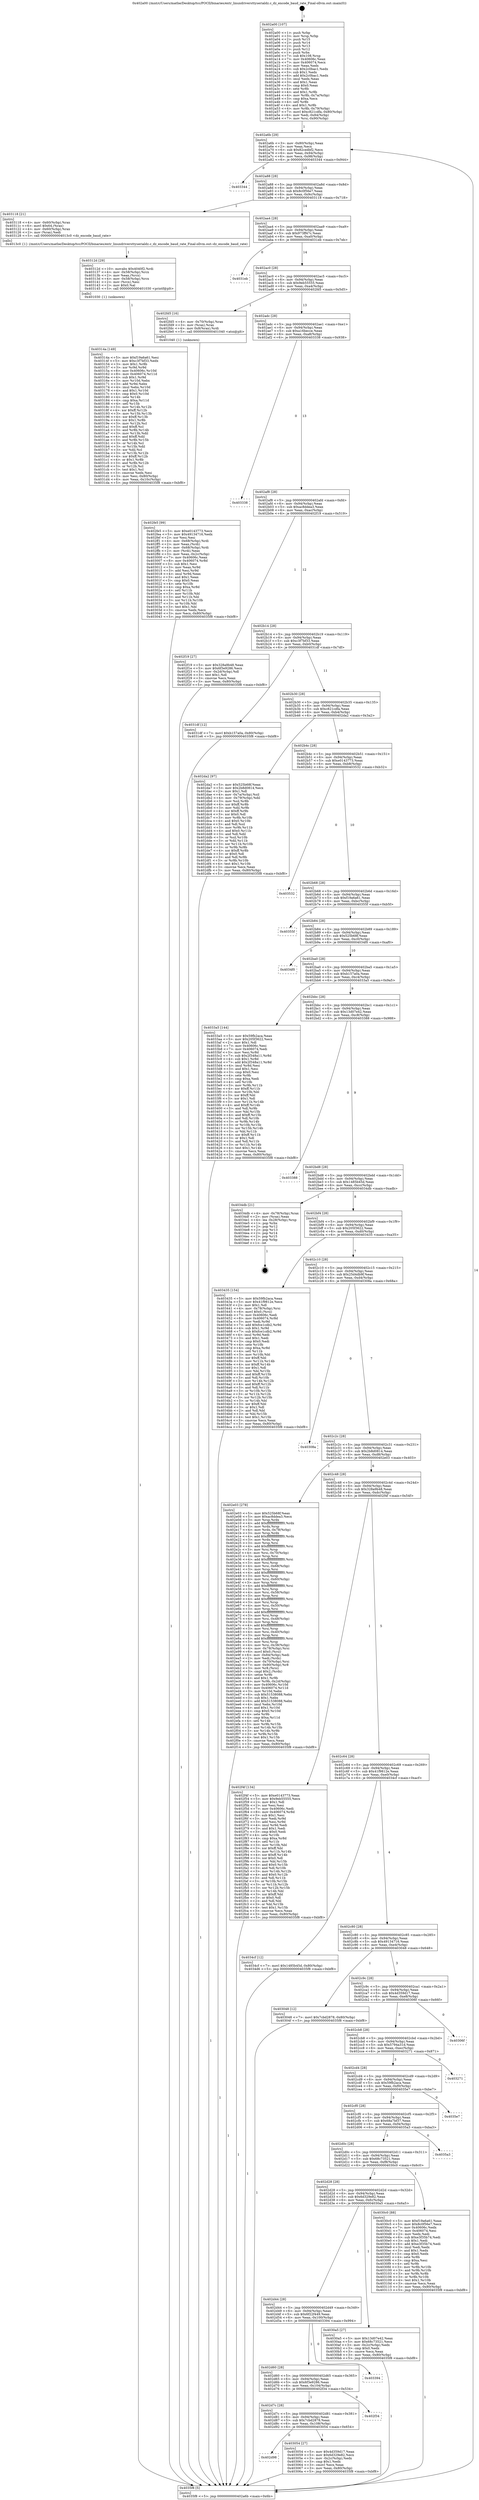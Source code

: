 digraph "0x402a00" {
  label = "0x402a00 (/mnt/c/Users/mathe/Desktop/tcc/POCII/binaries/extr_linuxdriversttyserialdz.c_dz_encode_baud_rate_Final-ollvm.out::main(0))"
  labelloc = "t"
  node[shape=record]

  Entry [label="",width=0.3,height=0.3,shape=circle,fillcolor=black,style=filled]
  "0x402a6b" [label="{
     0x402a6b [29]\l
     | [instrs]\l
     &nbsp;&nbsp;0x402a6b \<+3\>: mov -0x80(%rbp),%eax\l
     &nbsp;&nbsp;0x402a6e \<+2\>: mov %eax,%ecx\l
     &nbsp;&nbsp;0x402a70 \<+6\>: sub $0x82cedbf2,%ecx\l
     &nbsp;&nbsp;0x402a76 \<+6\>: mov %eax,-0x94(%rbp)\l
     &nbsp;&nbsp;0x402a7c \<+6\>: mov %ecx,-0x98(%rbp)\l
     &nbsp;&nbsp;0x402a82 \<+6\>: je 0000000000403344 \<main+0x944\>\l
  }"]
  "0x403344" [label="{
     0x403344\l
  }", style=dashed]
  "0x402a88" [label="{
     0x402a88 [28]\l
     | [instrs]\l
     &nbsp;&nbsp;0x402a88 \<+5\>: jmp 0000000000402a8d \<main+0x8d\>\l
     &nbsp;&nbsp;0x402a8d \<+6\>: mov -0x94(%rbp),%eax\l
     &nbsp;&nbsp;0x402a93 \<+5\>: sub $0x8c0f56e7,%eax\l
     &nbsp;&nbsp;0x402a98 \<+6\>: mov %eax,-0x9c(%rbp)\l
     &nbsp;&nbsp;0x402a9e \<+6\>: je 0000000000403118 \<main+0x718\>\l
  }"]
  Exit [label="",width=0.3,height=0.3,shape=circle,fillcolor=black,style=filled,peripheries=2]
  "0x403118" [label="{
     0x403118 [21]\l
     | [instrs]\l
     &nbsp;&nbsp;0x403118 \<+4\>: mov -0x60(%rbp),%rax\l
     &nbsp;&nbsp;0x40311c \<+6\>: movl $0x64,(%rax)\l
     &nbsp;&nbsp;0x403122 \<+4\>: mov -0x60(%rbp),%rax\l
     &nbsp;&nbsp;0x403126 \<+2\>: mov (%rax),%edi\l
     &nbsp;&nbsp;0x403128 \<+5\>: call 00000000004013c0 \<dz_encode_baud_rate\>\l
     | [calls]\l
     &nbsp;&nbsp;0x4013c0 \{1\} (/mnt/c/Users/mathe/Desktop/tcc/POCII/binaries/extr_linuxdriversttyserialdz.c_dz_encode_baud_rate_Final-ollvm.out::dz_encode_baud_rate)\l
  }"]
  "0x402aa4" [label="{
     0x402aa4 [28]\l
     | [instrs]\l
     &nbsp;&nbsp;0x402aa4 \<+5\>: jmp 0000000000402aa9 \<main+0xa9\>\l
     &nbsp;&nbsp;0x402aa9 \<+6\>: mov -0x94(%rbp),%eax\l
     &nbsp;&nbsp;0x402aaf \<+5\>: sub $0x973ff47c,%eax\l
     &nbsp;&nbsp;0x402ab4 \<+6\>: mov %eax,-0xa0(%rbp)\l
     &nbsp;&nbsp;0x402aba \<+6\>: je 00000000004031eb \<main+0x7eb\>\l
  }"]
  "0x40314a" [label="{
     0x40314a [149]\l
     | [instrs]\l
     &nbsp;&nbsp;0x40314a \<+5\>: mov $0xf19a6a61,%esi\l
     &nbsp;&nbsp;0x40314f \<+5\>: mov $0xc3f7bf33,%edx\l
     &nbsp;&nbsp;0x403154 \<+3\>: mov $0x1,%r8b\l
     &nbsp;&nbsp;0x403157 \<+3\>: xor %r9d,%r9d\l
     &nbsp;&nbsp;0x40315a \<+8\>: mov 0x40606c,%r10d\l
     &nbsp;&nbsp;0x403162 \<+8\>: mov 0x406074,%r11d\l
     &nbsp;&nbsp;0x40316a \<+4\>: sub $0x1,%r9d\l
     &nbsp;&nbsp;0x40316e \<+3\>: mov %r10d,%ebx\l
     &nbsp;&nbsp;0x403171 \<+3\>: add %r9d,%ebx\l
     &nbsp;&nbsp;0x403174 \<+4\>: imul %ebx,%r10d\l
     &nbsp;&nbsp;0x403178 \<+4\>: and $0x1,%r10d\l
     &nbsp;&nbsp;0x40317c \<+4\>: cmp $0x0,%r10d\l
     &nbsp;&nbsp;0x403180 \<+4\>: sete %r14b\l
     &nbsp;&nbsp;0x403184 \<+4\>: cmp $0xa,%r11d\l
     &nbsp;&nbsp;0x403188 \<+4\>: setl %r15b\l
     &nbsp;&nbsp;0x40318c \<+3\>: mov %r14b,%r12b\l
     &nbsp;&nbsp;0x40318f \<+4\>: xor $0xff,%r12b\l
     &nbsp;&nbsp;0x403193 \<+3\>: mov %r15b,%r13b\l
     &nbsp;&nbsp;0x403196 \<+4\>: xor $0xff,%r13b\l
     &nbsp;&nbsp;0x40319a \<+4\>: xor $0x1,%r8b\l
     &nbsp;&nbsp;0x40319e \<+3\>: mov %r12b,%cl\l
     &nbsp;&nbsp;0x4031a1 \<+3\>: and $0xff,%cl\l
     &nbsp;&nbsp;0x4031a4 \<+3\>: and %r8b,%r14b\l
     &nbsp;&nbsp;0x4031a7 \<+3\>: mov %r13b,%dil\l
     &nbsp;&nbsp;0x4031aa \<+4\>: and $0xff,%dil\l
     &nbsp;&nbsp;0x4031ae \<+3\>: and %r8b,%r15b\l
     &nbsp;&nbsp;0x4031b1 \<+3\>: or %r14b,%cl\l
     &nbsp;&nbsp;0x4031b4 \<+3\>: or %r15b,%dil\l
     &nbsp;&nbsp;0x4031b7 \<+3\>: xor %dil,%cl\l
     &nbsp;&nbsp;0x4031ba \<+3\>: or %r13b,%r12b\l
     &nbsp;&nbsp;0x4031bd \<+4\>: xor $0xff,%r12b\l
     &nbsp;&nbsp;0x4031c1 \<+4\>: or $0x1,%r8b\l
     &nbsp;&nbsp;0x4031c5 \<+3\>: and %r8b,%r12b\l
     &nbsp;&nbsp;0x4031c8 \<+3\>: or %r12b,%cl\l
     &nbsp;&nbsp;0x4031cb \<+3\>: test $0x1,%cl\l
     &nbsp;&nbsp;0x4031ce \<+3\>: cmovne %edx,%esi\l
     &nbsp;&nbsp;0x4031d1 \<+3\>: mov %esi,-0x80(%rbp)\l
     &nbsp;&nbsp;0x4031d4 \<+6\>: mov %eax,-0x10c(%rbp)\l
     &nbsp;&nbsp;0x4031da \<+5\>: jmp 00000000004035f8 \<main+0xbf8\>\l
  }"]
  "0x4031eb" [label="{
     0x4031eb\l
  }", style=dashed]
  "0x402ac0" [label="{
     0x402ac0 [28]\l
     | [instrs]\l
     &nbsp;&nbsp;0x402ac0 \<+5\>: jmp 0000000000402ac5 \<main+0xc5\>\l
     &nbsp;&nbsp;0x402ac5 \<+6\>: mov -0x94(%rbp),%eax\l
     &nbsp;&nbsp;0x402acb \<+5\>: sub $0x9eb55555,%eax\l
     &nbsp;&nbsp;0x402ad0 \<+6\>: mov %eax,-0xa4(%rbp)\l
     &nbsp;&nbsp;0x402ad6 \<+6\>: je 0000000000402fd5 \<main+0x5d5\>\l
  }"]
  "0x40312d" [label="{
     0x40312d [29]\l
     | [instrs]\l
     &nbsp;&nbsp;0x40312d \<+10\>: movabs $0x4040f2,%rdi\l
     &nbsp;&nbsp;0x403137 \<+4\>: mov -0x58(%rbp),%rcx\l
     &nbsp;&nbsp;0x40313b \<+2\>: mov %eax,(%rcx)\l
     &nbsp;&nbsp;0x40313d \<+4\>: mov -0x58(%rbp),%rcx\l
     &nbsp;&nbsp;0x403141 \<+2\>: mov (%rcx),%esi\l
     &nbsp;&nbsp;0x403143 \<+2\>: mov $0x0,%al\l
     &nbsp;&nbsp;0x403145 \<+5\>: call 0000000000401030 \<printf@plt\>\l
     | [calls]\l
     &nbsp;&nbsp;0x401030 \{1\} (unknown)\l
  }"]
  "0x402fd5" [label="{
     0x402fd5 [16]\l
     | [instrs]\l
     &nbsp;&nbsp;0x402fd5 \<+4\>: mov -0x70(%rbp),%rax\l
     &nbsp;&nbsp;0x402fd9 \<+3\>: mov (%rax),%rax\l
     &nbsp;&nbsp;0x402fdc \<+4\>: mov 0x8(%rax),%rdi\l
     &nbsp;&nbsp;0x402fe0 \<+5\>: call 0000000000401040 \<atoi@plt\>\l
     | [calls]\l
     &nbsp;&nbsp;0x401040 \{1\} (unknown)\l
  }"]
  "0x402adc" [label="{
     0x402adc [28]\l
     | [instrs]\l
     &nbsp;&nbsp;0x402adc \<+5\>: jmp 0000000000402ae1 \<main+0xe1\>\l
     &nbsp;&nbsp;0x402ae1 \<+6\>: mov -0x94(%rbp),%eax\l
     &nbsp;&nbsp;0x402ae7 \<+5\>: sub $0xa16becce,%eax\l
     &nbsp;&nbsp;0x402aec \<+6\>: mov %eax,-0xa8(%rbp)\l
     &nbsp;&nbsp;0x402af2 \<+6\>: je 0000000000403338 \<main+0x938\>\l
  }"]
  "0x402d98" [label="{
     0x402d98\l
  }", style=dashed]
  "0x403338" [label="{
     0x403338\l
  }", style=dashed]
  "0x402af8" [label="{
     0x402af8 [28]\l
     | [instrs]\l
     &nbsp;&nbsp;0x402af8 \<+5\>: jmp 0000000000402afd \<main+0xfd\>\l
     &nbsp;&nbsp;0x402afd \<+6\>: mov -0x94(%rbp),%eax\l
     &nbsp;&nbsp;0x402b03 \<+5\>: sub $0xac8ddea3,%eax\l
     &nbsp;&nbsp;0x402b08 \<+6\>: mov %eax,-0xac(%rbp)\l
     &nbsp;&nbsp;0x402b0e \<+6\>: je 0000000000402f19 \<main+0x519\>\l
  }"]
  "0x403054" [label="{
     0x403054 [27]\l
     | [instrs]\l
     &nbsp;&nbsp;0x403054 \<+5\>: mov $0x4d359d17,%eax\l
     &nbsp;&nbsp;0x403059 \<+5\>: mov $0x6d329e82,%ecx\l
     &nbsp;&nbsp;0x40305e \<+3\>: mov -0x2c(%rbp),%edx\l
     &nbsp;&nbsp;0x403061 \<+3\>: cmp $0x1,%edx\l
     &nbsp;&nbsp;0x403064 \<+3\>: cmovl %ecx,%eax\l
     &nbsp;&nbsp;0x403067 \<+3\>: mov %eax,-0x80(%rbp)\l
     &nbsp;&nbsp;0x40306a \<+5\>: jmp 00000000004035f8 \<main+0xbf8\>\l
  }"]
  "0x402f19" [label="{
     0x402f19 [27]\l
     | [instrs]\l
     &nbsp;&nbsp;0x402f19 \<+5\>: mov $0x328a9b48,%eax\l
     &nbsp;&nbsp;0x402f1e \<+5\>: mov $0x6f3e9286,%ecx\l
     &nbsp;&nbsp;0x402f23 \<+3\>: mov -0x2d(%rbp),%dl\l
     &nbsp;&nbsp;0x402f26 \<+3\>: test $0x1,%dl\l
     &nbsp;&nbsp;0x402f29 \<+3\>: cmovne %ecx,%eax\l
     &nbsp;&nbsp;0x402f2c \<+3\>: mov %eax,-0x80(%rbp)\l
     &nbsp;&nbsp;0x402f2f \<+5\>: jmp 00000000004035f8 \<main+0xbf8\>\l
  }"]
  "0x402b14" [label="{
     0x402b14 [28]\l
     | [instrs]\l
     &nbsp;&nbsp;0x402b14 \<+5\>: jmp 0000000000402b19 \<main+0x119\>\l
     &nbsp;&nbsp;0x402b19 \<+6\>: mov -0x94(%rbp),%eax\l
     &nbsp;&nbsp;0x402b1f \<+5\>: sub $0xc3f7bf33,%eax\l
     &nbsp;&nbsp;0x402b24 \<+6\>: mov %eax,-0xb0(%rbp)\l
     &nbsp;&nbsp;0x402b2a \<+6\>: je 00000000004031df \<main+0x7df\>\l
  }"]
  "0x402d7c" [label="{
     0x402d7c [28]\l
     | [instrs]\l
     &nbsp;&nbsp;0x402d7c \<+5\>: jmp 0000000000402d81 \<main+0x381\>\l
     &nbsp;&nbsp;0x402d81 \<+6\>: mov -0x94(%rbp),%eax\l
     &nbsp;&nbsp;0x402d87 \<+5\>: sub $0x7cbd2878,%eax\l
     &nbsp;&nbsp;0x402d8c \<+6\>: mov %eax,-0x108(%rbp)\l
     &nbsp;&nbsp;0x402d92 \<+6\>: je 0000000000403054 \<main+0x654\>\l
  }"]
  "0x4031df" [label="{
     0x4031df [12]\l
     | [instrs]\l
     &nbsp;&nbsp;0x4031df \<+7\>: movl $0xb157a0a,-0x80(%rbp)\l
     &nbsp;&nbsp;0x4031e6 \<+5\>: jmp 00000000004035f8 \<main+0xbf8\>\l
  }"]
  "0x402b30" [label="{
     0x402b30 [28]\l
     | [instrs]\l
     &nbsp;&nbsp;0x402b30 \<+5\>: jmp 0000000000402b35 \<main+0x135\>\l
     &nbsp;&nbsp;0x402b35 \<+6\>: mov -0x94(%rbp),%eax\l
     &nbsp;&nbsp;0x402b3b \<+5\>: sub $0xc821cdfa,%eax\l
     &nbsp;&nbsp;0x402b40 \<+6\>: mov %eax,-0xb4(%rbp)\l
     &nbsp;&nbsp;0x402b46 \<+6\>: je 0000000000402da2 \<main+0x3a2\>\l
  }"]
  "0x402f34" [label="{
     0x402f34\l
  }", style=dashed]
  "0x402da2" [label="{
     0x402da2 [97]\l
     | [instrs]\l
     &nbsp;&nbsp;0x402da2 \<+5\>: mov $0x525b68f,%eax\l
     &nbsp;&nbsp;0x402da7 \<+5\>: mov $0x2b8d0814,%ecx\l
     &nbsp;&nbsp;0x402dac \<+2\>: mov $0x1,%dl\l
     &nbsp;&nbsp;0x402dae \<+4\>: mov -0x7a(%rbp),%sil\l
     &nbsp;&nbsp;0x402db2 \<+4\>: mov -0x79(%rbp),%dil\l
     &nbsp;&nbsp;0x402db6 \<+3\>: mov %sil,%r8b\l
     &nbsp;&nbsp;0x402db9 \<+4\>: xor $0xff,%r8b\l
     &nbsp;&nbsp;0x402dbd \<+3\>: mov %dil,%r9b\l
     &nbsp;&nbsp;0x402dc0 \<+4\>: xor $0xff,%r9b\l
     &nbsp;&nbsp;0x402dc4 \<+3\>: xor $0x0,%dl\l
     &nbsp;&nbsp;0x402dc7 \<+3\>: mov %r8b,%r10b\l
     &nbsp;&nbsp;0x402dca \<+4\>: and $0x0,%r10b\l
     &nbsp;&nbsp;0x402dce \<+3\>: and %dl,%sil\l
     &nbsp;&nbsp;0x402dd1 \<+3\>: mov %r9b,%r11b\l
     &nbsp;&nbsp;0x402dd4 \<+4\>: and $0x0,%r11b\l
     &nbsp;&nbsp;0x402dd8 \<+3\>: and %dl,%dil\l
     &nbsp;&nbsp;0x402ddb \<+3\>: or %sil,%r10b\l
     &nbsp;&nbsp;0x402dde \<+3\>: or %dil,%r11b\l
     &nbsp;&nbsp;0x402de1 \<+3\>: xor %r11b,%r10b\l
     &nbsp;&nbsp;0x402de4 \<+3\>: or %r9b,%r8b\l
     &nbsp;&nbsp;0x402de7 \<+4\>: xor $0xff,%r8b\l
     &nbsp;&nbsp;0x402deb \<+3\>: or $0x0,%dl\l
     &nbsp;&nbsp;0x402dee \<+3\>: and %dl,%r8b\l
     &nbsp;&nbsp;0x402df1 \<+3\>: or %r8b,%r10b\l
     &nbsp;&nbsp;0x402df4 \<+4\>: test $0x1,%r10b\l
     &nbsp;&nbsp;0x402df8 \<+3\>: cmovne %ecx,%eax\l
     &nbsp;&nbsp;0x402dfb \<+3\>: mov %eax,-0x80(%rbp)\l
     &nbsp;&nbsp;0x402dfe \<+5\>: jmp 00000000004035f8 \<main+0xbf8\>\l
  }"]
  "0x402b4c" [label="{
     0x402b4c [28]\l
     | [instrs]\l
     &nbsp;&nbsp;0x402b4c \<+5\>: jmp 0000000000402b51 \<main+0x151\>\l
     &nbsp;&nbsp;0x402b51 \<+6\>: mov -0x94(%rbp),%eax\l
     &nbsp;&nbsp;0x402b57 \<+5\>: sub $0xe0143773,%eax\l
     &nbsp;&nbsp;0x402b5c \<+6\>: mov %eax,-0xb8(%rbp)\l
     &nbsp;&nbsp;0x402b62 \<+6\>: je 0000000000403532 \<main+0xb32\>\l
  }"]
  "0x4035f8" [label="{
     0x4035f8 [5]\l
     | [instrs]\l
     &nbsp;&nbsp;0x4035f8 \<+5\>: jmp 0000000000402a6b \<main+0x6b\>\l
  }"]
  "0x402a00" [label="{
     0x402a00 [107]\l
     | [instrs]\l
     &nbsp;&nbsp;0x402a00 \<+1\>: push %rbp\l
     &nbsp;&nbsp;0x402a01 \<+3\>: mov %rsp,%rbp\l
     &nbsp;&nbsp;0x402a04 \<+2\>: push %r15\l
     &nbsp;&nbsp;0x402a06 \<+2\>: push %r14\l
     &nbsp;&nbsp;0x402a08 \<+2\>: push %r13\l
     &nbsp;&nbsp;0x402a0a \<+2\>: push %r12\l
     &nbsp;&nbsp;0x402a0c \<+1\>: push %rbx\l
     &nbsp;&nbsp;0x402a0d \<+7\>: sub $0x108,%rsp\l
     &nbsp;&nbsp;0x402a14 \<+7\>: mov 0x40606c,%eax\l
     &nbsp;&nbsp;0x402a1b \<+7\>: mov 0x406074,%ecx\l
     &nbsp;&nbsp;0x402a22 \<+2\>: mov %eax,%edx\l
     &nbsp;&nbsp;0x402a24 \<+6\>: sub $0x2c0bac1,%edx\l
     &nbsp;&nbsp;0x402a2a \<+3\>: sub $0x1,%edx\l
     &nbsp;&nbsp;0x402a2d \<+6\>: add $0x2c0bac1,%edx\l
     &nbsp;&nbsp;0x402a33 \<+3\>: imul %edx,%eax\l
     &nbsp;&nbsp;0x402a36 \<+3\>: and $0x1,%eax\l
     &nbsp;&nbsp;0x402a39 \<+3\>: cmp $0x0,%eax\l
     &nbsp;&nbsp;0x402a3c \<+4\>: sete %r8b\l
     &nbsp;&nbsp;0x402a40 \<+4\>: and $0x1,%r8b\l
     &nbsp;&nbsp;0x402a44 \<+4\>: mov %r8b,-0x7a(%rbp)\l
     &nbsp;&nbsp;0x402a48 \<+3\>: cmp $0xa,%ecx\l
     &nbsp;&nbsp;0x402a4b \<+4\>: setl %r8b\l
     &nbsp;&nbsp;0x402a4f \<+4\>: and $0x1,%r8b\l
     &nbsp;&nbsp;0x402a53 \<+4\>: mov %r8b,-0x79(%rbp)\l
     &nbsp;&nbsp;0x402a57 \<+7\>: movl $0xc821cdfa,-0x80(%rbp)\l
     &nbsp;&nbsp;0x402a5e \<+6\>: mov %edi,-0x84(%rbp)\l
     &nbsp;&nbsp;0x402a64 \<+7\>: mov %rsi,-0x90(%rbp)\l
  }"]
  "0x402d60" [label="{
     0x402d60 [28]\l
     | [instrs]\l
     &nbsp;&nbsp;0x402d60 \<+5\>: jmp 0000000000402d65 \<main+0x365\>\l
     &nbsp;&nbsp;0x402d65 \<+6\>: mov -0x94(%rbp),%eax\l
     &nbsp;&nbsp;0x402d6b \<+5\>: sub $0x6f3e9286,%eax\l
     &nbsp;&nbsp;0x402d70 \<+6\>: mov %eax,-0x104(%rbp)\l
     &nbsp;&nbsp;0x402d76 \<+6\>: je 0000000000402f34 \<main+0x534\>\l
  }"]
  "0x403532" [label="{
     0x403532\l
  }", style=dashed]
  "0x402b68" [label="{
     0x402b68 [28]\l
     | [instrs]\l
     &nbsp;&nbsp;0x402b68 \<+5\>: jmp 0000000000402b6d \<main+0x16d\>\l
     &nbsp;&nbsp;0x402b6d \<+6\>: mov -0x94(%rbp),%eax\l
     &nbsp;&nbsp;0x402b73 \<+5\>: sub $0xf19a6a61,%eax\l
     &nbsp;&nbsp;0x402b78 \<+6\>: mov %eax,-0xbc(%rbp)\l
     &nbsp;&nbsp;0x402b7e \<+6\>: je 000000000040355f \<main+0xb5f\>\l
  }"]
  "0x403394" [label="{
     0x403394\l
  }", style=dashed]
  "0x40355f" [label="{
     0x40355f\l
  }", style=dashed]
  "0x402b84" [label="{
     0x402b84 [28]\l
     | [instrs]\l
     &nbsp;&nbsp;0x402b84 \<+5\>: jmp 0000000000402b89 \<main+0x189\>\l
     &nbsp;&nbsp;0x402b89 \<+6\>: mov -0x94(%rbp),%eax\l
     &nbsp;&nbsp;0x402b8f \<+5\>: sub $0x525b68f,%eax\l
     &nbsp;&nbsp;0x402b94 \<+6\>: mov %eax,-0xc0(%rbp)\l
     &nbsp;&nbsp;0x402b9a \<+6\>: je 00000000004034f0 \<main+0xaf0\>\l
  }"]
  "0x402d44" [label="{
     0x402d44 [28]\l
     | [instrs]\l
     &nbsp;&nbsp;0x402d44 \<+5\>: jmp 0000000000402d49 \<main+0x349\>\l
     &nbsp;&nbsp;0x402d49 \<+6\>: mov -0x94(%rbp),%eax\l
     &nbsp;&nbsp;0x402d4f \<+5\>: sub $0x6f22f449,%eax\l
     &nbsp;&nbsp;0x402d54 \<+6\>: mov %eax,-0x100(%rbp)\l
     &nbsp;&nbsp;0x402d5a \<+6\>: je 0000000000403394 \<main+0x994\>\l
  }"]
  "0x4034f0" [label="{
     0x4034f0\l
  }", style=dashed]
  "0x402ba0" [label="{
     0x402ba0 [28]\l
     | [instrs]\l
     &nbsp;&nbsp;0x402ba0 \<+5\>: jmp 0000000000402ba5 \<main+0x1a5\>\l
     &nbsp;&nbsp;0x402ba5 \<+6\>: mov -0x94(%rbp),%eax\l
     &nbsp;&nbsp;0x402bab \<+5\>: sub $0xb157a0a,%eax\l
     &nbsp;&nbsp;0x402bb0 \<+6\>: mov %eax,-0xc4(%rbp)\l
     &nbsp;&nbsp;0x402bb6 \<+6\>: je 00000000004033a5 \<main+0x9a5\>\l
  }"]
  "0x4030a5" [label="{
     0x4030a5 [27]\l
     | [instrs]\l
     &nbsp;&nbsp;0x4030a5 \<+5\>: mov $0x13d07e42,%eax\l
     &nbsp;&nbsp;0x4030aa \<+5\>: mov $0x68c73521,%ecx\l
     &nbsp;&nbsp;0x4030af \<+3\>: mov -0x2c(%rbp),%edx\l
     &nbsp;&nbsp;0x4030b2 \<+3\>: cmp $0x0,%edx\l
     &nbsp;&nbsp;0x4030b5 \<+3\>: cmove %ecx,%eax\l
     &nbsp;&nbsp;0x4030b8 \<+3\>: mov %eax,-0x80(%rbp)\l
     &nbsp;&nbsp;0x4030bb \<+5\>: jmp 00000000004035f8 \<main+0xbf8\>\l
  }"]
  "0x4033a5" [label="{
     0x4033a5 [144]\l
     | [instrs]\l
     &nbsp;&nbsp;0x4033a5 \<+5\>: mov $0x59fb2aca,%eax\l
     &nbsp;&nbsp;0x4033aa \<+5\>: mov $0x205f3622,%ecx\l
     &nbsp;&nbsp;0x4033af \<+2\>: mov $0x1,%dl\l
     &nbsp;&nbsp;0x4033b1 \<+7\>: mov 0x40606c,%esi\l
     &nbsp;&nbsp;0x4033b8 \<+7\>: mov 0x406074,%edi\l
     &nbsp;&nbsp;0x4033bf \<+3\>: mov %esi,%r8d\l
     &nbsp;&nbsp;0x4033c2 \<+7\>: sub $0x2f348a11,%r8d\l
     &nbsp;&nbsp;0x4033c9 \<+4\>: sub $0x1,%r8d\l
     &nbsp;&nbsp;0x4033cd \<+7\>: add $0x2f348a11,%r8d\l
     &nbsp;&nbsp;0x4033d4 \<+4\>: imul %r8d,%esi\l
     &nbsp;&nbsp;0x4033d8 \<+3\>: and $0x1,%esi\l
     &nbsp;&nbsp;0x4033db \<+3\>: cmp $0x0,%esi\l
     &nbsp;&nbsp;0x4033de \<+4\>: sete %r9b\l
     &nbsp;&nbsp;0x4033e2 \<+3\>: cmp $0xa,%edi\l
     &nbsp;&nbsp;0x4033e5 \<+4\>: setl %r10b\l
     &nbsp;&nbsp;0x4033e9 \<+3\>: mov %r9b,%r11b\l
     &nbsp;&nbsp;0x4033ec \<+4\>: xor $0xff,%r11b\l
     &nbsp;&nbsp;0x4033f0 \<+3\>: mov %r10b,%bl\l
     &nbsp;&nbsp;0x4033f3 \<+3\>: xor $0xff,%bl\l
     &nbsp;&nbsp;0x4033f6 \<+3\>: xor $0x1,%dl\l
     &nbsp;&nbsp;0x4033f9 \<+3\>: mov %r11b,%r14b\l
     &nbsp;&nbsp;0x4033fc \<+4\>: and $0xff,%r14b\l
     &nbsp;&nbsp;0x403400 \<+3\>: and %dl,%r9b\l
     &nbsp;&nbsp;0x403403 \<+3\>: mov %bl,%r15b\l
     &nbsp;&nbsp;0x403406 \<+4\>: and $0xff,%r15b\l
     &nbsp;&nbsp;0x40340a \<+3\>: and %dl,%r10b\l
     &nbsp;&nbsp;0x40340d \<+3\>: or %r9b,%r14b\l
     &nbsp;&nbsp;0x403410 \<+3\>: or %r10b,%r15b\l
     &nbsp;&nbsp;0x403413 \<+3\>: xor %r15b,%r14b\l
     &nbsp;&nbsp;0x403416 \<+3\>: or %bl,%r11b\l
     &nbsp;&nbsp;0x403419 \<+4\>: xor $0xff,%r11b\l
     &nbsp;&nbsp;0x40341d \<+3\>: or $0x1,%dl\l
     &nbsp;&nbsp;0x403420 \<+3\>: and %dl,%r11b\l
     &nbsp;&nbsp;0x403423 \<+3\>: or %r11b,%r14b\l
     &nbsp;&nbsp;0x403426 \<+4\>: test $0x1,%r14b\l
     &nbsp;&nbsp;0x40342a \<+3\>: cmovne %ecx,%eax\l
     &nbsp;&nbsp;0x40342d \<+3\>: mov %eax,-0x80(%rbp)\l
     &nbsp;&nbsp;0x403430 \<+5\>: jmp 00000000004035f8 \<main+0xbf8\>\l
  }"]
  "0x402bbc" [label="{
     0x402bbc [28]\l
     | [instrs]\l
     &nbsp;&nbsp;0x402bbc \<+5\>: jmp 0000000000402bc1 \<main+0x1c1\>\l
     &nbsp;&nbsp;0x402bc1 \<+6\>: mov -0x94(%rbp),%eax\l
     &nbsp;&nbsp;0x402bc7 \<+5\>: sub $0x13d07e42,%eax\l
     &nbsp;&nbsp;0x402bcc \<+6\>: mov %eax,-0xc8(%rbp)\l
     &nbsp;&nbsp;0x402bd2 \<+6\>: je 0000000000403388 \<main+0x988\>\l
  }"]
  "0x402d28" [label="{
     0x402d28 [28]\l
     | [instrs]\l
     &nbsp;&nbsp;0x402d28 \<+5\>: jmp 0000000000402d2d \<main+0x32d\>\l
     &nbsp;&nbsp;0x402d2d \<+6\>: mov -0x94(%rbp),%eax\l
     &nbsp;&nbsp;0x402d33 \<+5\>: sub $0x6d329e82,%eax\l
     &nbsp;&nbsp;0x402d38 \<+6\>: mov %eax,-0xfc(%rbp)\l
     &nbsp;&nbsp;0x402d3e \<+6\>: je 00000000004030a5 \<main+0x6a5\>\l
  }"]
  "0x403388" [label="{
     0x403388\l
  }", style=dashed]
  "0x402bd8" [label="{
     0x402bd8 [28]\l
     | [instrs]\l
     &nbsp;&nbsp;0x402bd8 \<+5\>: jmp 0000000000402bdd \<main+0x1dd\>\l
     &nbsp;&nbsp;0x402bdd \<+6\>: mov -0x94(%rbp),%eax\l
     &nbsp;&nbsp;0x402be3 \<+5\>: sub $0x1485b45d,%eax\l
     &nbsp;&nbsp;0x402be8 \<+6\>: mov %eax,-0xcc(%rbp)\l
     &nbsp;&nbsp;0x402bee \<+6\>: je 00000000004034db \<main+0xadb\>\l
  }"]
  "0x4030c0" [label="{
     0x4030c0 [88]\l
     | [instrs]\l
     &nbsp;&nbsp;0x4030c0 \<+5\>: mov $0xf19a6a61,%eax\l
     &nbsp;&nbsp;0x4030c5 \<+5\>: mov $0x8c0f56e7,%ecx\l
     &nbsp;&nbsp;0x4030ca \<+7\>: mov 0x40606c,%edx\l
     &nbsp;&nbsp;0x4030d1 \<+7\>: mov 0x406074,%esi\l
     &nbsp;&nbsp;0x4030d8 \<+2\>: mov %edx,%edi\l
     &nbsp;&nbsp;0x4030da \<+6\>: sub $0xe3f35b74,%edi\l
     &nbsp;&nbsp;0x4030e0 \<+3\>: sub $0x1,%edi\l
     &nbsp;&nbsp;0x4030e3 \<+6\>: add $0xe3f35b74,%edi\l
     &nbsp;&nbsp;0x4030e9 \<+3\>: imul %edi,%edx\l
     &nbsp;&nbsp;0x4030ec \<+3\>: and $0x1,%edx\l
     &nbsp;&nbsp;0x4030ef \<+3\>: cmp $0x0,%edx\l
     &nbsp;&nbsp;0x4030f2 \<+4\>: sete %r8b\l
     &nbsp;&nbsp;0x4030f6 \<+3\>: cmp $0xa,%esi\l
     &nbsp;&nbsp;0x4030f9 \<+4\>: setl %r9b\l
     &nbsp;&nbsp;0x4030fd \<+3\>: mov %r8b,%r10b\l
     &nbsp;&nbsp;0x403100 \<+3\>: and %r9b,%r10b\l
     &nbsp;&nbsp;0x403103 \<+3\>: xor %r9b,%r8b\l
     &nbsp;&nbsp;0x403106 \<+3\>: or %r8b,%r10b\l
     &nbsp;&nbsp;0x403109 \<+4\>: test $0x1,%r10b\l
     &nbsp;&nbsp;0x40310d \<+3\>: cmovne %ecx,%eax\l
     &nbsp;&nbsp;0x403110 \<+3\>: mov %eax,-0x80(%rbp)\l
     &nbsp;&nbsp;0x403113 \<+5\>: jmp 00000000004035f8 \<main+0xbf8\>\l
  }"]
  "0x4034db" [label="{
     0x4034db [21]\l
     | [instrs]\l
     &nbsp;&nbsp;0x4034db \<+4\>: mov -0x78(%rbp),%rax\l
     &nbsp;&nbsp;0x4034df \<+2\>: mov (%rax),%eax\l
     &nbsp;&nbsp;0x4034e1 \<+4\>: lea -0x28(%rbp),%rsp\l
     &nbsp;&nbsp;0x4034e5 \<+1\>: pop %rbx\l
     &nbsp;&nbsp;0x4034e6 \<+2\>: pop %r12\l
     &nbsp;&nbsp;0x4034e8 \<+2\>: pop %r13\l
     &nbsp;&nbsp;0x4034ea \<+2\>: pop %r14\l
     &nbsp;&nbsp;0x4034ec \<+2\>: pop %r15\l
     &nbsp;&nbsp;0x4034ee \<+1\>: pop %rbp\l
     &nbsp;&nbsp;0x4034ef \<+1\>: ret\l
  }"]
  "0x402bf4" [label="{
     0x402bf4 [28]\l
     | [instrs]\l
     &nbsp;&nbsp;0x402bf4 \<+5\>: jmp 0000000000402bf9 \<main+0x1f9\>\l
     &nbsp;&nbsp;0x402bf9 \<+6\>: mov -0x94(%rbp),%eax\l
     &nbsp;&nbsp;0x402bff \<+5\>: sub $0x205f3622,%eax\l
     &nbsp;&nbsp;0x402c04 \<+6\>: mov %eax,-0xd0(%rbp)\l
     &nbsp;&nbsp;0x402c0a \<+6\>: je 0000000000403435 \<main+0xa35\>\l
  }"]
  "0x402d0c" [label="{
     0x402d0c [28]\l
     | [instrs]\l
     &nbsp;&nbsp;0x402d0c \<+5\>: jmp 0000000000402d11 \<main+0x311\>\l
     &nbsp;&nbsp;0x402d11 \<+6\>: mov -0x94(%rbp),%eax\l
     &nbsp;&nbsp;0x402d17 \<+5\>: sub $0x68c73521,%eax\l
     &nbsp;&nbsp;0x402d1c \<+6\>: mov %eax,-0xf8(%rbp)\l
     &nbsp;&nbsp;0x402d22 \<+6\>: je 00000000004030c0 \<main+0x6c0\>\l
  }"]
  "0x403435" [label="{
     0x403435 [154]\l
     | [instrs]\l
     &nbsp;&nbsp;0x403435 \<+5\>: mov $0x59fb2aca,%eax\l
     &nbsp;&nbsp;0x40343a \<+5\>: mov $0x41f9812e,%ecx\l
     &nbsp;&nbsp;0x40343f \<+2\>: mov $0x1,%dl\l
     &nbsp;&nbsp;0x403441 \<+4\>: mov -0x78(%rbp),%rsi\l
     &nbsp;&nbsp;0x403445 \<+6\>: movl $0x0,(%rsi)\l
     &nbsp;&nbsp;0x40344b \<+7\>: mov 0x40606c,%edi\l
     &nbsp;&nbsp;0x403452 \<+8\>: mov 0x406074,%r8d\l
     &nbsp;&nbsp;0x40345a \<+3\>: mov %edi,%r9d\l
     &nbsp;&nbsp;0x40345d \<+7\>: add $0xfce1cdb2,%r9d\l
     &nbsp;&nbsp;0x403464 \<+4\>: sub $0x1,%r9d\l
     &nbsp;&nbsp;0x403468 \<+7\>: sub $0xfce1cdb2,%r9d\l
     &nbsp;&nbsp;0x40346f \<+4\>: imul %r9d,%edi\l
     &nbsp;&nbsp;0x403473 \<+3\>: and $0x1,%edi\l
     &nbsp;&nbsp;0x403476 \<+3\>: cmp $0x0,%edi\l
     &nbsp;&nbsp;0x403479 \<+4\>: sete %r10b\l
     &nbsp;&nbsp;0x40347d \<+4\>: cmp $0xa,%r8d\l
     &nbsp;&nbsp;0x403481 \<+4\>: setl %r11b\l
     &nbsp;&nbsp;0x403485 \<+3\>: mov %r10b,%bl\l
     &nbsp;&nbsp;0x403488 \<+3\>: xor $0xff,%bl\l
     &nbsp;&nbsp;0x40348b \<+3\>: mov %r11b,%r14b\l
     &nbsp;&nbsp;0x40348e \<+4\>: xor $0xff,%r14b\l
     &nbsp;&nbsp;0x403492 \<+3\>: xor $0x1,%dl\l
     &nbsp;&nbsp;0x403495 \<+3\>: mov %bl,%r15b\l
     &nbsp;&nbsp;0x403498 \<+4\>: and $0xff,%r15b\l
     &nbsp;&nbsp;0x40349c \<+3\>: and %dl,%r10b\l
     &nbsp;&nbsp;0x40349f \<+3\>: mov %r14b,%r12b\l
     &nbsp;&nbsp;0x4034a2 \<+4\>: and $0xff,%r12b\l
     &nbsp;&nbsp;0x4034a6 \<+3\>: and %dl,%r11b\l
     &nbsp;&nbsp;0x4034a9 \<+3\>: or %r10b,%r15b\l
     &nbsp;&nbsp;0x4034ac \<+3\>: or %r11b,%r12b\l
     &nbsp;&nbsp;0x4034af \<+3\>: xor %r12b,%r15b\l
     &nbsp;&nbsp;0x4034b2 \<+3\>: or %r14b,%bl\l
     &nbsp;&nbsp;0x4034b5 \<+3\>: xor $0xff,%bl\l
     &nbsp;&nbsp;0x4034b8 \<+3\>: or $0x1,%dl\l
     &nbsp;&nbsp;0x4034bb \<+2\>: and %dl,%bl\l
     &nbsp;&nbsp;0x4034bd \<+3\>: or %bl,%r15b\l
     &nbsp;&nbsp;0x4034c0 \<+4\>: test $0x1,%r15b\l
     &nbsp;&nbsp;0x4034c4 \<+3\>: cmovne %ecx,%eax\l
     &nbsp;&nbsp;0x4034c7 \<+3\>: mov %eax,-0x80(%rbp)\l
     &nbsp;&nbsp;0x4034ca \<+5\>: jmp 00000000004035f8 \<main+0xbf8\>\l
  }"]
  "0x402c10" [label="{
     0x402c10 [28]\l
     | [instrs]\l
     &nbsp;&nbsp;0x402c10 \<+5\>: jmp 0000000000402c15 \<main+0x215\>\l
     &nbsp;&nbsp;0x402c15 \<+6\>: mov -0x94(%rbp),%eax\l
     &nbsp;&nbsp;0x402c1b \<+5\>: sub $0x25d4db9f,%eax\l
     &nbsp;&nbsp;0x402c20 \<+6\>: mov %eax,-0xd4(%rbp)\l
     &nbsp;&nbsp;0x402c26 \<+6\>: je 000000000040308a \<main+0x68a\>\l
  }"]
  "0x4035a3" [label="{
     0x4035a3\l
  }", style=dashed]
  "0x40308a" [label="{
     0x40308a\l
  }", style=dashed]
  "0x402c2c" [label="{
     0x402c2c [28]\l
     | [instrs]\l
     &nbsp;&nbsp;0x402c2c \<+5\>: jmp 0000000000402c31 \<main+0x231\>\l
     &nbsp;&nbsp;0x402c31 \<+6\>: mov -0x94(%rbp),%eax\l
     &nbsp;&nbsp;0x402c37 \<+5\>: sub $0x2b8d0814,%eax\l
     &nbsp;&nbsp;0x402c3c \<+6\>: mov %eax,-0xd8(%rbp)\l
     &nbsp;&nbsp;0x402c42 \<+6\>: je 0000000000402e03 \<main+0x403\>\l
  }"]
  "0x402cf0" [label="{
     0x402cf0 [28]\l
     | [instrs]\l
     &nbsp;&nbsp;0x402cf0 \<+5\>: jmp 0000000000402cf5 \<main+0x2f5\>\l
     &nbsp;&nbsp;0x402cf5 \<+6\>: mov -0x94(%rbp),%eax\l
     &nbsp;&nbsp;0x402cfb \<+5\>: sub $0x68a7bf37,%eax\l
     &nbsp;&nbsp;0x402d00 \<+6\>: mov %eax,-0xf4(%rbp)\l
     &nbsp;&nbsp;0x402d06 \<+6\>: je 00000000004035a3 \<main+0xba3\>\l
  }"]
  "0x402e03" [label="{
     0x402e03 [278]\l
     | [instrs]\l
     &nbsp;&nbsp;0x402e03 \<+5\>: mov $0x525b68f,%eax\l
     &nbsp;&nbsp;0x402e08 \<+5\>: mov $0xac8ddea3,%ecx\l
     &nbsp;&nbsp;0x402e0d \<+3\>: mov %rsp,%rdx\l
     &nbsp;&nbsp;0x402e10 \<+4\>: add $0xfffffffffffffff0,%rdx\l
     &nbsp;&nbsp;0x402e14 \<+3\>: mov %rdx,%rsp\l
     &nbsp;&nbsp;0x402e17 \<+4\>: mov %rdx,-0x78(%rbp)\l
     &nbsp;&nbsp;0x402e1b \<+3\>: mov %rsp,%rdx\l
     &nbsp;&nbsp;0x402e1e \<+4\>: add $0xfffffffffffffff0,%rdx\l
     &nbsp;&nbsp;0x402e22 \<+3\>: mov %rdx,%rsp\l
     &nbsp;&nbsp;0x402e25 \<+3\>: mov %rsp,%rsi\l
     &nbsp;&nbsp;0x402e28 \<+4\>: add $0xfffffffffffffff0,%rsi\l
     &nbsp;&nbsp;0x402e2c \<+3\>: mov %rsi,%rsp\l
     &nbsp;&nbsp;0x402e2f \<+4\>: mov %rsi,-0x70(%rbp)\l
     &nbsp;&nbsp;0x402e33 \<+3\>: mov %rsp,%rsi\l
     &nbsp;&nbsp;0x402e36 \<+4\>: add $0xfffffffffffffff0,%rsi\l
     &nbsp;&nbsp;0x402e3a \<+3\>: mov %rsi,%rsp\l
     &nbsp;&nbsp;0x402e3d \<+4\>: mov %rsi,-0x68(%rbp)\l
     &nbsp;&nbsp;0x402e41 \<+3\>: mov %rsp,%rsi\l
     &nbsp;&nbsp;0x402e44 \<+4\>: add $0xfffffffffffffff0,%rsi\l
     &nbsp;&nbsp;0x402e48 \<+3\>: mov %rsi,%rsp\l
     &nbsp;&nbsp;0x402e4b \<+4\>: mov %rsi,-0x60(%rbp)\l
     &nbsp;&nbsp;0x402e4f \<+3\>: mov %rsp,%rsi\l
     &nbsp;&nbsp;0x402e52 \<+4\>: add $0xfffffffffffffff0,%rsi\l
     &nbsp;&nbsp;0x402e56 \<+3\>: mov %rsi,%rsp\l
     &nbsp;&nbsp;0x402e59 \<+4\>: mov %rsi,-0x58(%rbp)\l
     &nbsp;&nbsp;0x402e5d \<+3\>: mov %rsp,%rsi\l
     &nbsp;&nbsp;0x402e60 \<+4\>: add $0xfffffffffffffff0,%rsi\l
     &nbsp;&nbsp;0x402e64 \<+3\>: mov %rsi,%rsp\l
     &nbsp;&nbsp;0x402e67 \<+4\>: mov %rsi,-0x50(%rbp)\l
     &nbsp;&nbsp;0x402e6b \<+3\>: mov %rsp,%rsi\l
     &nbsp;&nbsp;0x402e6e \<+4\>: add $0xfffffffffffffff0,%rsi\l
     &nbsp;&nbsp;0x402e72 \<+3\>: mov %rsi,%rsp\l
     &nbsp;&nbsp;0x402e75 \<+4\>: mov %rsi,-0x48(%rbp)\l
     &nbsp;&nbsp;0x402e79 \<+3\>: mov %rsp,%rsi\l
     &nbsp;&nbsp;0x402e7c \<+4\>: add $0xfffffffffffffff0,%rsi\l
     &nbsp;&nbsp;0x402e80 \<+3\>: mov %rsi,%rsp\l
     &nbsp;&nbsp;0x402e83 \<+4\>: mov %rsi,-0x40(%rbp)\l
     &nbsp;&nbsp;0x402e87 \<+3\>: mov %rsp,%rsi\l
     &nbsp;&nbsp;0x402e8a \<+4\>: add $0xfffffffffffffff0,%rsi\l
     &nbsp;&nbsp;0x402e8e \<+3\>: mov %rsi,%rsp\l
     &nbsp;&nbsp;0x402e91 \<+4\>: mov %rsi,-0x38(%rbp)\l
     &nbsp;&nbsp;0x402e95 \<+4\>: mov -0x78(%rbp),%rsi\l
     &nbsp;&nbsp;0x402e99 \<+6\>: movl $0x0,(%rsi)\l
     &nbsp;&nbsp;0x402e9f \<+6\>: mov -0x84(%rbp),%edi\l
     &nbsp;&nbsp;0x402ea5 \<+2\>: mov %edi,(%rdx)\l
     &nbsp;&nbsp;0x402ea7 \<+4\>: mov -0x70(%rbp),%rsi\l
     &nbsp;&nbsp;0x402eab \<+7\>: mov -0x90(%rbp),%r8\l
     &nbsp;&nbsp;0x402eb2 \<+3\>: mov %r8,(%rsi)\l
     &nbsp;&nbsp;0x402eb5 \<+3\>: cmpl $0x2,(%rdx)\l
     &nbsp;&nbsp;0x402eb8 \<+4\>: setne %r9b\l
     &nbsp;&nbsp;0x402ebc \<+4\>: and $0x1,%r9b\l
     &nbsp;&nbsp;0x402ec0 \<+4\>: mov %r9b,-0x2d(%rbp)\l
     &nbsp;&nbsp;0x402ec4 \<+8\>: mov 0x40606c,%r10d\l
     &nbsp;&nbsp;0x402ecc \<+8\>: mov 0x406074,%r11d\l
     &nbsp;&nbsp;0x402ed4 \<+3\>: mov %r10d,%ebx\l
     &nbsp;&nbsp;0x402ed7 \<+6\>: sub $0x51538088,%ebx\l
     &nbsp;&nbsp;0x402edd \<+3\>: sub $0x1,%ebx\l
     &nbsp;&nbsp;0x402ee0 \<+6\>: add $0x51538088,%ebx\l
     &nbsp;&nbsp;0x402ee6 \<+4\>: imul %ebx,%r10d\l
     &nbsp;&nbsp;0x402eea \<+4\>: and $0x1,%r10d\l
     &nbsp;&nbsp;0x402eee \<+4\>: cmp $0x0,%r10d\l
     &nbsp;&nbsp;0x402ef2 \<+4\>: sete %r9b\l
     &nbsp;&nbsp;0x402ef6 \<+4\>: cmp $0xa,%r11d\l
     &nbsp;&nbsp;0x402efa \<+4\>: setl %r14b\l
     &nbsp;&nbsp;0x402efe \<+3\>: mov %r9b,%r15b\l
     &nbsp;&nbsp;0x402f01 \<+3\>: and %r14b,%r15b\l
     &nbsp;&nbsp;0x402f04 \<+3\>: xor %r14b,%r9b\l
     &nbsp;&nbsp;0x402f07 \<+3\>: or %r9b,%r15b\l
     &nbsp;&nbsp;0x402f0a \<+4\>: test $0x1,%r15b\l
     &nbsp;&nbsp;0x402f0e \<+3\>: cmovne %ecx,%eax\l
     &nbsp;&nbsp;0x402f11 \<+3\>: mov %eax,-0x80(%rbp)\l
     &nbsp;&nbsp;0x402f14 \<+5\>: jmp 00000000004035f8 \<main+0xbf8\>\l
  }"]
  "0x402c48" [label="{
     0x402c48 [28]\l
     | [instrs]\l
     &nbsp;&nbsp;0x402c48 \<+5\>: jmp 0000000000402c4d \<main+0x24d\>\l
     &nbsp;&nbsp;0x402c4d \<+6\>: mov -0x94(%rbp),%eax\l
     &nbsp;&nbsp;0x402c53 \<+5\>: sub $0x328a9b48,%eax\l
     &nbsp;&nbsp;0x402c58 \<+6\>: mov %eax,-0xdc(%rbp)\l
     &nbsp;&nbsp;0x402c5e \<+6\>: je 0000000000402f4f \<main+0x54f\>\l
  }"]
  "0x4035e7" [label="{
     0x4035e7\l
  }", style=dashed]
  "0x402cd4" [label="{
     0x402cd4 [28]\l
     | [instrs]\l
     &nbsp;&nbsp;0x402cd4 \<+5\>: jmp 0000000000402cd9 \<main+0x2d9\>\l
     &nbsp;&nbsp;0x402cd9 \<+6\>: mov -0x94(%rbp),%eax\l
     &nbsp;&nbsp;0x402cdf \<+5\>: sub $0x59fb2aca,%eax\l
     &nbsp;&nbsp;0x402ce4 \<+6\>: mov %eax,-0xf0(%rbp)\l
     &nbsp;&nbsp;0x402cea \<+6\>: je 00000000004035e7 \<main+0xbe7\>\l
  }"]
  "0x402f4f" [label="{
     0x402f4f [134]\l
     | [instrs]\l
     &nbsp;&nbsp;0x402f4f \<+5\>: mov $0xe0143773,%eax\l
     &nbsp;&nbsp;0x402f54 \<+5\>: mov $0x9eb55555,%ecx\l
     &nbsp;&nbsp;0x402f59 \<+2\>: mov $0x1,%dl\l
     &nbsp;&nbsp;0x402f5b \<+2\>: xor %esi,%esi\l
     &nbsp;&nbsp;0x402f5d \<+7\>: mov 0x40606c,%edi\l
     &nbsp;&nbsp;0x402f64 \<+8\>: mov 0x406074,%r8d\l
     &nbsp;&nbsp;0x402f6c \<+3\>: sub $0x1,%esi\l
     &nbsp;&nbsp;0x402f6f \<+3\>: mov %edi,%r9d\l
     &nbsp;&nbsp;0x402f72 \<+3\>: add %esi,%r9d\l
     &nbsp;&nbsp;0x402f75 \<+4\>: imul %r9d,%edi\l
     &nbsp;&nbsp;0x402f79 \<+3\>: and $0x1,%edi\l
     &nbsp;&nbsp;0x402f7c \<+3\>: cmp $0x0,%edi\l
     &nbsp;&nbsp;0x402f7f \<+4\>: sete %r10b\l
     &nbsp;&nbsp;0x402f83 \<+4\>: cmp $0xa,%r8d\l
     &nbsp;&nbsp;0x402f87 \<+4\>: setl %r11b\l
     &nbsp;&nbsp;0x402f8b \<+3\>: mov %r10b,%bl\l
     &nbsp;&nbsp;0x402f8e \<+3\>: xor $0xff,%bl\l
     &nbsp;&nbsp;0x402f91 \<+3\>: mov %r11b,%r14b\l
     &nbsp;&nbsp;0x402f94 \<+4\>: xor $0xff,%r14b\l
     &nbsp;&nbsp;0x402f98 \<+3\>: xor $0x0,%dl\l
     &nbsp;&nbsp;0x402f9b \<+3\>: mov %bl,%r15b\l
     &nbsp;&nbsp;0x402f9e \<+4\>: and $0x0,%r15b\l
     &nbsp;&nbsp;0x402fa2 \<+3\>: and %dl,%r10b\l
     &nbsp;&nbsp;0x402fa5 \<+3\>: mov %r14b,%r12b\l
     &nbsp;&nbsp;0x402fa8 \<+4\>: and $0x0,%r12b\l
     &nbsp;&nbsp;0x402fac \<+3\>: and %dl,%r11b\l
     &nbsp;&nbsp;0x402faf \<+3\>: or %r10b,%r15b\l
     &nbsp;&nbsp;0x402fb2 \<+3\>: or %r11b,%r12b\l
     &nbsp;&nbsp;0x402fb5 \<+3\>: xor %r12b,%r15b\l
     &nbsp;&nbsp;0x402fb8 \<+3\>: or %r14b,%bl\l
     &nbsp;&nbsp;0x402fbb \<+3\>: xor $0xff,%bl\l
     &nbsp;&nbsp;0x402fbe \<+3\>: or $0x0,%dl\l
     &nbsp;&nbsp;0x402fc1 \<+2\>: and %dl,%bl\l
     &nbsp;&nbsp;0x402fc3 \<+3\>: or %bl,%r15b\l
     &nbsp;&nbsp;0x402fc6 \<+4\>: test $0x1,%r15b\l
     &nbsp;&nbsp;0x402fca \<+3\>: cmovne %ecx,%eax\l
     &nbsp;&nbsp;0x402fcd \<+3\>: mov %eax,-0x80(%rbp)\l
     &nbsp;&nbsp;0x402fd0 \<+5\>: jmp 00000000004035f8 \<main+0xbf8\>\l
  }"]
  "0x402c64" [label="{
     0x402c64 [28]\l
     | [instrs]\l
     &nbsp;&nbsp;0x402c64 \<+5\>: jmp 0000000000402c69 \<main+0x269\>\l
     &nbsp;&nbsp;0x402c69 \<+6\>: mov -0x94(%rbp),%eax\l
     &nbsp;&nbsp;0x402c6f \<+5\>: sub $0x41f9812e,%eax\l
     &nbsp;&nbsp;0x402c74 \<+6\>: mov %eax,-0xe0(%rbp)\l
     &nbsp;&nbsp;0x402c7a \<+6\>: je 00000000004034cf \<main+0xacf\>\l
  }"]
  "0x402fe5" [label="{
     0x402fe5 [99]\l
     | [instrs]\l
     &nbsp;&nbsp;0x402fe5 \<+5\>: mov $0xe0143773,%ecx\l
     &nbsp;&nbsp;0x402fea \<+5\>: mov $0x49134716,%edx\l
     &nbsp;&nbsp;0x402fef \<+2\>: xor %esi,%esi\l
     &nbsp;&nbsp;0x402ff1 \<+4\>: mov -0x68(%rbp),%rdi\l
     &nbsp;&nbsp;0x402ff5 \<+2\>: mov %eax,(%rdi)\l
     &nbsp;&nbsp;0x402ff7 \<+4\>: mov -0x68(%rbp),%rdi\l
     &nbsp;&nbsp;0x402ffb \<+2\>: mov (%rdi),%eax\l
     &nbsp;&nbsp;0x402ffd \<+3\>: mov %eax,-0x2c(%rbp)\l
     &nbsp;&nbsp;0x403000 \<+7\>: mov 0x40606c,%eax\l
     &nbsp;&nbsp;0x403007 \<+8\>: mov 0x406074,%r8d\l
     &nbsp;&nbsp;0x40300f \<+3\>: sub $0x1,%esi\l
     &nbsp;&nbsp;0x403012 \<+3\>: mov %eax,%r9d\l
     &nbsp;&nbsp;0x403015 \<+3\>: add %esi,%r9d\l
     &nbsp;&nbsp;0x403018 \<+4\>: imul %r9d,%eax\l
     &nbsp;&nbsp;0x40301c \<+3\>: and $0x1,%eax\l
     &nbsp;&nbsp;0x40301f \<+3\>: cmp $0x0,%eax\l
     &nbsp;&nbsp;0x403022 \<+4\>: sete %r10b\l
     &nbsp;&nbsp;0x403026 \<+4\>: cmp $0xa,%r8d\l
     &nbsp;&nbsp;0x40302a \<+4\>: setl %r11b\l
     &nbsp;&nbsp;0x40302e \<+3\>: mov %r10b,%bl\l
     &nbsp;&nbsp;0x403031 \<+3\>: and %r11b,%bl\l
     &nbsp;&nbsp;0x403034 \<+3\>: xor %r11b,%r10b\l
     &nbsp;&nbsp;0x403037 \<+3\>: or %r10b,%bl\l
     &nbsp;&nbsp;0x40303a \<+3\>: test $0x1,%bl\l
     &nbsp;&nbsp;0x40303d \<+3\>: cmovne %edx,%ecx\l
     &nbsp;&nbsp;0x403040 \<+3\>: mov %ecx,-0x80(%rbp)\l
     &nbsp;&nbsp;0x403043 \<+5\>: jmp 00000000004035f8 \<main+0xbf8\>\l
  }"]
  "0x403271" [label="{
     0x403271\l
  }", style=dashed]
  "0x4034cf" [label="{
     0x4034cf [12]\l
     | [instrs]\l
     &nbsp;&nbsp;0x4034cf \<+7\>: movl $0x1485b45d,-0x80(%rbp)\l
     &nbsp;&nbsp;0x4034d6 \<+5\>: jmp 00000000004035f8 \<main+0xbf8\>\l
  }"]
  "0x402c80" [label="{
     0x402c80 [28]\l
     | [instrs]\l
     &nbsp;&nbsp;0x402c80 \<+5\>: jmp 0000000000402c85 \<main+0x285\>\l
     &nbsp;&nbsp;0x402c85 \<+6\>: mov -0x94(%rbp),%eax\l
     &nbsp;&nbsp;0x402c8b \<+5\>: sub $0x49134716,%eax\l
     &nbsp;&nbsp;0x402c90 \<+6\>: mov %eax,-0xe4(%rbp)\l
     &nbsp;&nbsp;0x402c96 \<+6\>: je 0000000000403048 \<main+0x648\>\l
  }"]
  "0x402cb8" [label="{
     0x402cb8 [28]\l
     | [instrs]\l
     &nbsp;&nbsp;0x402cb8 \<+5\>: jmp 0000000000402cbd \<main+0x2bd\>\l
     &nbsp;&nbsp;0x402cbd \<+6\>: mov -0x94(%rbp),%eax\l
     &nbsp;&nbsp;0x402cc3 \<+5\>: sub $0x5794a31d,%eax\l
     &nbsp;&nbsp;0x402cc8 \<+6\>: mov %eax,-0xec(%rbp)\l
     &nbsp;&nbsp;0x402cce \<+6\>: je 0000000000403271 \<main+0x871\>\l
  }"]
  "0x403048" [label="{
     0x403048 [12]\l
     | [instrs]\l
     &nbsp;&nbsp;0x403048 \<+7\>: movl $0x7cbd2878,-0x80(%rbp)\l
     &nbsp;&nbsp;0x40304f \<+5\>: jmp 00000000004035f8 \<main+0xbf8\>\l
  }"]
  "0x402c9c" [label="{
     0x402c9c [28]\l
     | [instrs]\l
     &nbsp;&nbsp;0x402c9c \<+5\>: jmp 0000000000402ca1 \<main+0x2a1\>\l
     &nbsp;&nbsp;0x402ca1 \<+6\>: mov -0x94(%rbp),%eax\l
     &nbsp;&nbsp;0x402ca7 \<+5\>: sub $0x4d359d17,%eax\l
     &nbsp;&nbsp;0x402cac \<+6\>: mov %eax,-0xe8(%rbp)\l
     &nbsp;&nbsp;0x402cb2 \<+6\>: je 000000000040306f \<main+0x66f\>\l
  }"]
  "0x40306f" [label="{
     0x40306f\l
  }", style=dashed]
  Entry -> "0x402a00" [label=" 1"]
  "0x402a6b" -> "0x403344" [label=" 0"]
  "0x402a6b" -> "0x402a88" [label=" 15"]
  "0x4034db" -> Exit [label=" 1"]
  "0x402a88" -> "0x403118" [label=" 1"]
  "0x402a88" -> "0x402aa4" [label=" 14"]
  "0x4034cf" -> "0x4035f8" [label=" 1"]
  "0x402aa4" -> "0x4031eb" [label=" 0"]
  "0x402aa4" -> "0x402ac0" [label=" 14"]
  "0x403435" -> "0x4035f8" [label=" 1"]
  "0x402ac0" -> "0x402fd5" [label=" 1"]
  "0x402ac0" -> "0x402adc" [label=" 13"]
  "0x4033a5" -> "0x4035f8" [label=" 1"]
  "0x402adc" -> "0x403338" [label=" 0"]
  "0x402adc" -> "0x402af8" [label=" 13"]
  "0x4031df" -> "0x4035f8" [label=" 1"]
  "0x402af8" -> "0x402f19" [label=" 1"]
  "0x402af8" -> "0x402b14" [label=" 12"]
  "0x40314a" -> "0x4035f8" [label=" 1"]
  "0x402b14" -> "0x4031df" [label=" 1"]
  "0x402b14" -> "0x402b30" [label=" 11"]
  "0x403118" -> "0x40312d" [label=" 1"]
  "0x402b30" -> "0x402da2" [label=" 1"]
  "0x402b30" -> "0x402b4c" [label=" 10"]
  "0x402da2" -> "0x4035f8" [label=" 1"]
  "0x402a00" -> "0x402a6b" [label=" 1"]
  "0x4035f8" -> "0x402a6b" [label=" 14"]
  "0x4030c0" -> "0x4035f8" [label=" 1"]
  "0x402b4c" -> "0x403532" [label=" 0"]
  "0x402b4c" -> "0x402b68" [label=" 10"]
  "0x403054" -> "0x4035f8" [label=" 1"]
  "0x402b68" -> "0x40355f" [label=" 0"]
  "0x402b68" -> "0x402b84" [label=" 10"]
  "0x402d7c" -> "0x402d98" [label=" 0"]
  "0x402b84" -> "0x4034f0" [label=" 0"]
  "0x402b84" -> "0x402ba0" [label=" 10"]
  "0x40312d" -> "0x40314a" [label=" 1"]
  "0x402ba0" -> "0x4033a5" [label=" 1"]
  "0x402ba0" -> "0x402bbc" [label=" 9"]
  "0x402d60" -> "0x402d7c" [label=" 1"]
  "0x402bbc" -> "0x403388" [label=" 0"]
  "0x402bbc" -> "0x402bd8" [label=" 9"]
  "0x4030a5" -> "0x4035f8" [label=" 1"]
  "0x402bd8" -> "0x4034db" [label=" 1"]
  "0x402bd8" -> "0x402bf4" [label=" 8"]
  "0x402d44" -> "0x402d60" [label=" 1"]
  "0x402bf4" -> "0x403435" [label=" 1"]
  "0x402bf4" -> "0x402c10" [label=" 7"]
  "0x402d7c" -> "0x403054" [label=" 1"]
  "0x402c10" -> "0x40308a" [label=" 0"]
  "0x402c10" -> "0x402c2c" [label=" 7"]
  "0x402d28" -> "0x402d44" [label=" 1"]
  "0x402c2c" -> "0x402e03" [label=" 1"]
  "0x402c2c" -> "0x402c48" [label=" 6"]
  "0x402d60" -> "0x402f34" [label=" 0"]
  "0x402e03" -> "0x4035f8" [label=" 1"]
  "0x402f19" -> "0x4035f8" [label=" 1"]
  "0x402d0c" -> "0x402d28" [label=" 2"]
  "0x402c48" -> "0x402f4f" [label=" 1"]
  "0x402c48" -> "0x402c64" [label=" 5"]
  "0x402f4f" -> "0x4035f8" [label=" 1"]
  "0x402fd5" -> "0x402fe5" [label=" 1"]
  "0x402fe5" -> "0x4035f8" [label=" 1"]
  "0x402d44" -> "0x403394" [label=" 0"]
  "0x402c64" -> "0x4034cf" [label=" 1"]
  "0x402c64" -> "0x402c80" [label=" 4"]
  "0x402cf0" -> "0x402d0c" [label=" 3"]
  "0x402c80" -> "0x403048" [label=" 1"]
  "0x402c80" -> "0x402c9c" [label=" 3"]
  "0x403048" -> "0x4035f8" [label=" 1"]
  "0x402d28" -> "0x4030a5" [label=" 1"]
  "0x402c9c" -> "0x40306f" [label=" 0"]
  "0x402c9c" -> "0x402cb8" [label=" 3"]
  "0x402cf0" -> "0x4035a3" [label=" 0"]
  "0x402cb8" -> "0x403271" [label=" 0"]
  "0x402cb8" -> "0x402cd4" [label=" 3"]
  "0x402d0c" -> "0x4030c0" [label=" 1"]
  "0x402cd4" -> "0x4035e7" [label=" 0"]
  "0x402cd4" -> "0x402cf0" [label=" 3"]
}
